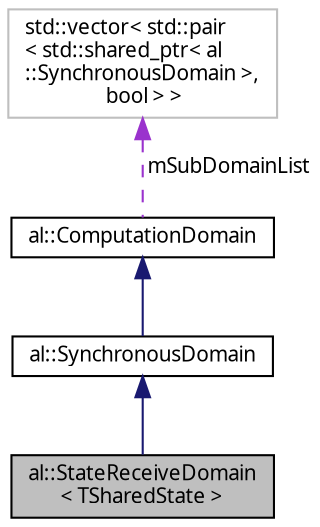 digraph "al::StateReceiveDomain&lt; TSharedState &gt;"
{
 // LATEX_PDF_SIZE
  bgcolor="transparent";
  edge [fontname="FreeSans.ttf",fontsize="10",labelfontname="FreeSans.ttf",labelfontsize="10"];
  node [fontname="FreeSans.ttf",fontsize="10",shape=record];
  Node1 [label="al::StateReceiveDomain\l\< TSharedState \>",height=0.2,width=0.4,color="black", fillcolor="grey75", style="filled", fontcolor="black",tooltip=" "];
  Node2 -> Node1 [dir="back",color="midnightblue",fontsize="10",style="solid",fontname="FreeSans.ttf"];
  Node2 [label="al::SynchronousDomain",height=0.2,width=0.4,color="black",URL="$classal_1_1_synchronous_domain.html",tooltip=" "];
  Node3 -> Node2 [dir="back",color="midnightblue",fontsize="10",style="solid",fontname="FreeSans.ttf"];
  Node3 [label="al::ComputationDomain",height=0.2,width=0.4,color="black",URL="$classal_1_1_computation_domain.html",tooltip=" "];
  Node4 -> Node3 [dir="back",color="darkorchid3",fontsize="10",style="dashed",label=" mSubDomainList" ,fontname="FreeSans.ttf"];
  Node4 [label="std::vector\< std::pair\l\< std::shared_ptr\< al\l::SynchronousDomain \>,\l bool \> \>",height=0.2,width=0.4,color="grey75",tooltip=" "];
}
